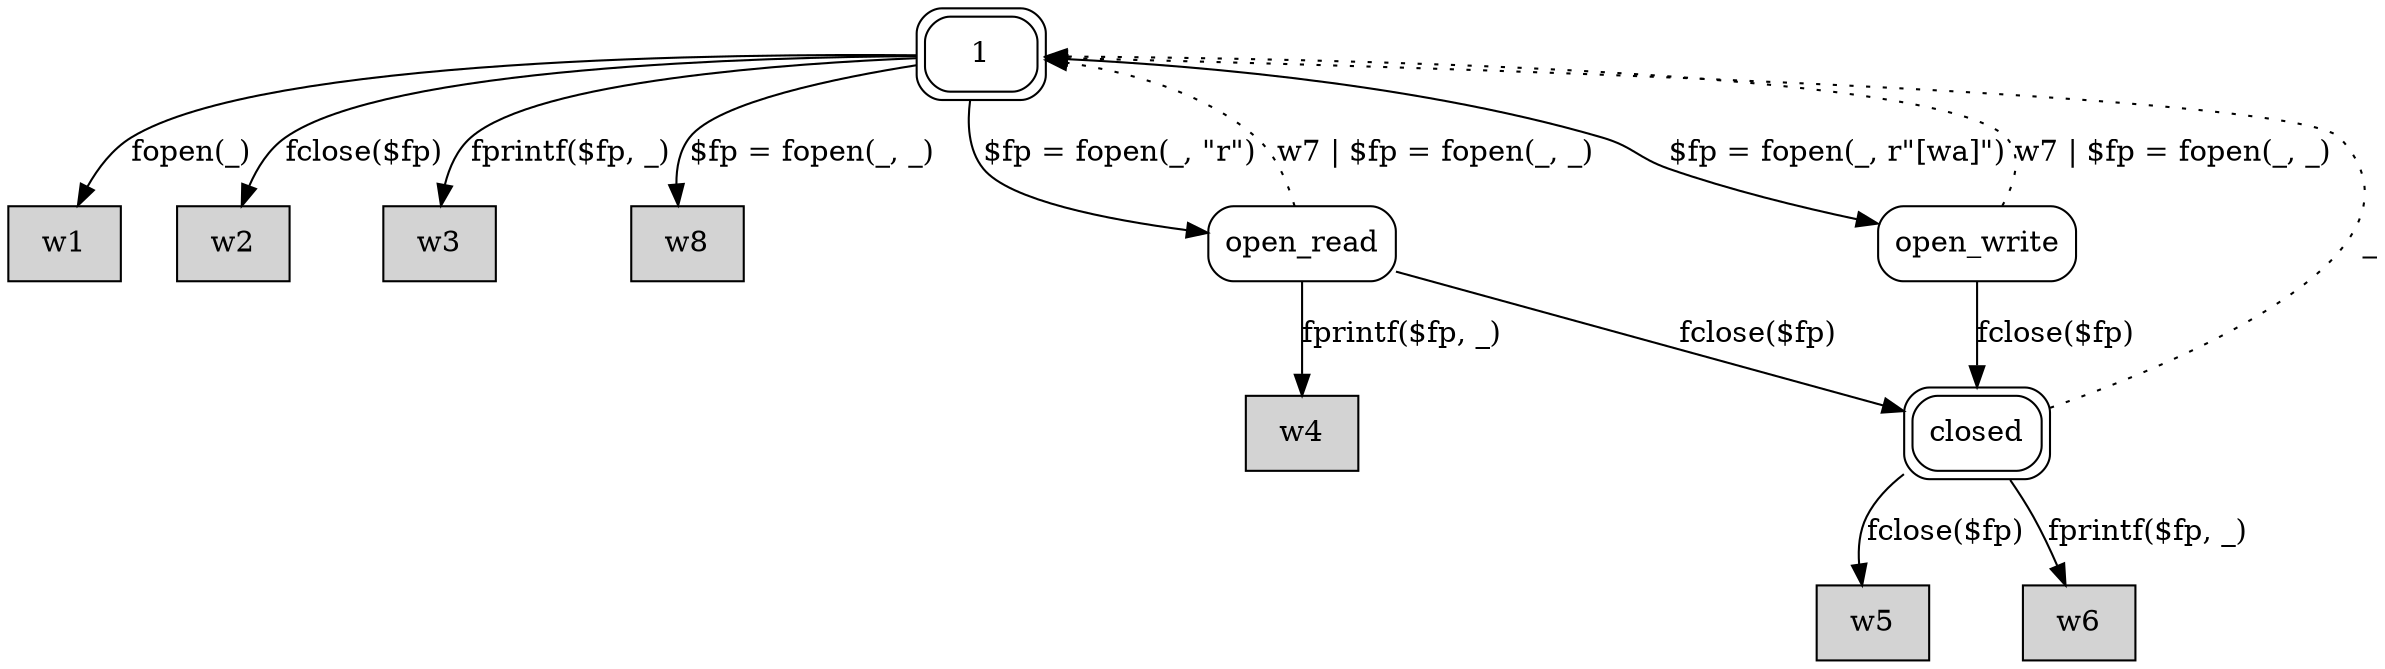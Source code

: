 digraph file {
  node [shape=box, style=rounded];
  node [peripheries=2]; 1 closed; node [peripheries=1];
  node [style=filled]; w1 w2 w3 w4 w5 w6 w8; node [style=rounded]
  1 -> w1	[label="fopen(_)"];
  1 -> w2	[label="fclose($fp)"];
  1 -> w3	[label="fprintf($fp, _)"];
  1 -> open_read	[label="$fp = fopen(_, \"r\")"];
  1 -> open_write	[label="$fp = fopen(_, r\"[wa]\")"];
  1 -> w8	[label="$fp = fopen(_, _)"];
  open_read -> w4	[label="fprintf($fp, _)"];
  open_read -> 1	[style=dotted, label="w7 | $fp = fopen(_, _)"];
  open_write -> 1	[style=dotted, label="w7 | $fp = fopen(_, _)"];
  open_read -> closed	[label="fclose($fp)"];
  open_write -> closed	[label="fclose($fp)"];
  closed -> w5	[label="fclose($fp)"];
  closed -> w6	[label="fprintf($fp, _)"];
  closed -> 1	[style=dotted, label="_"];
}
